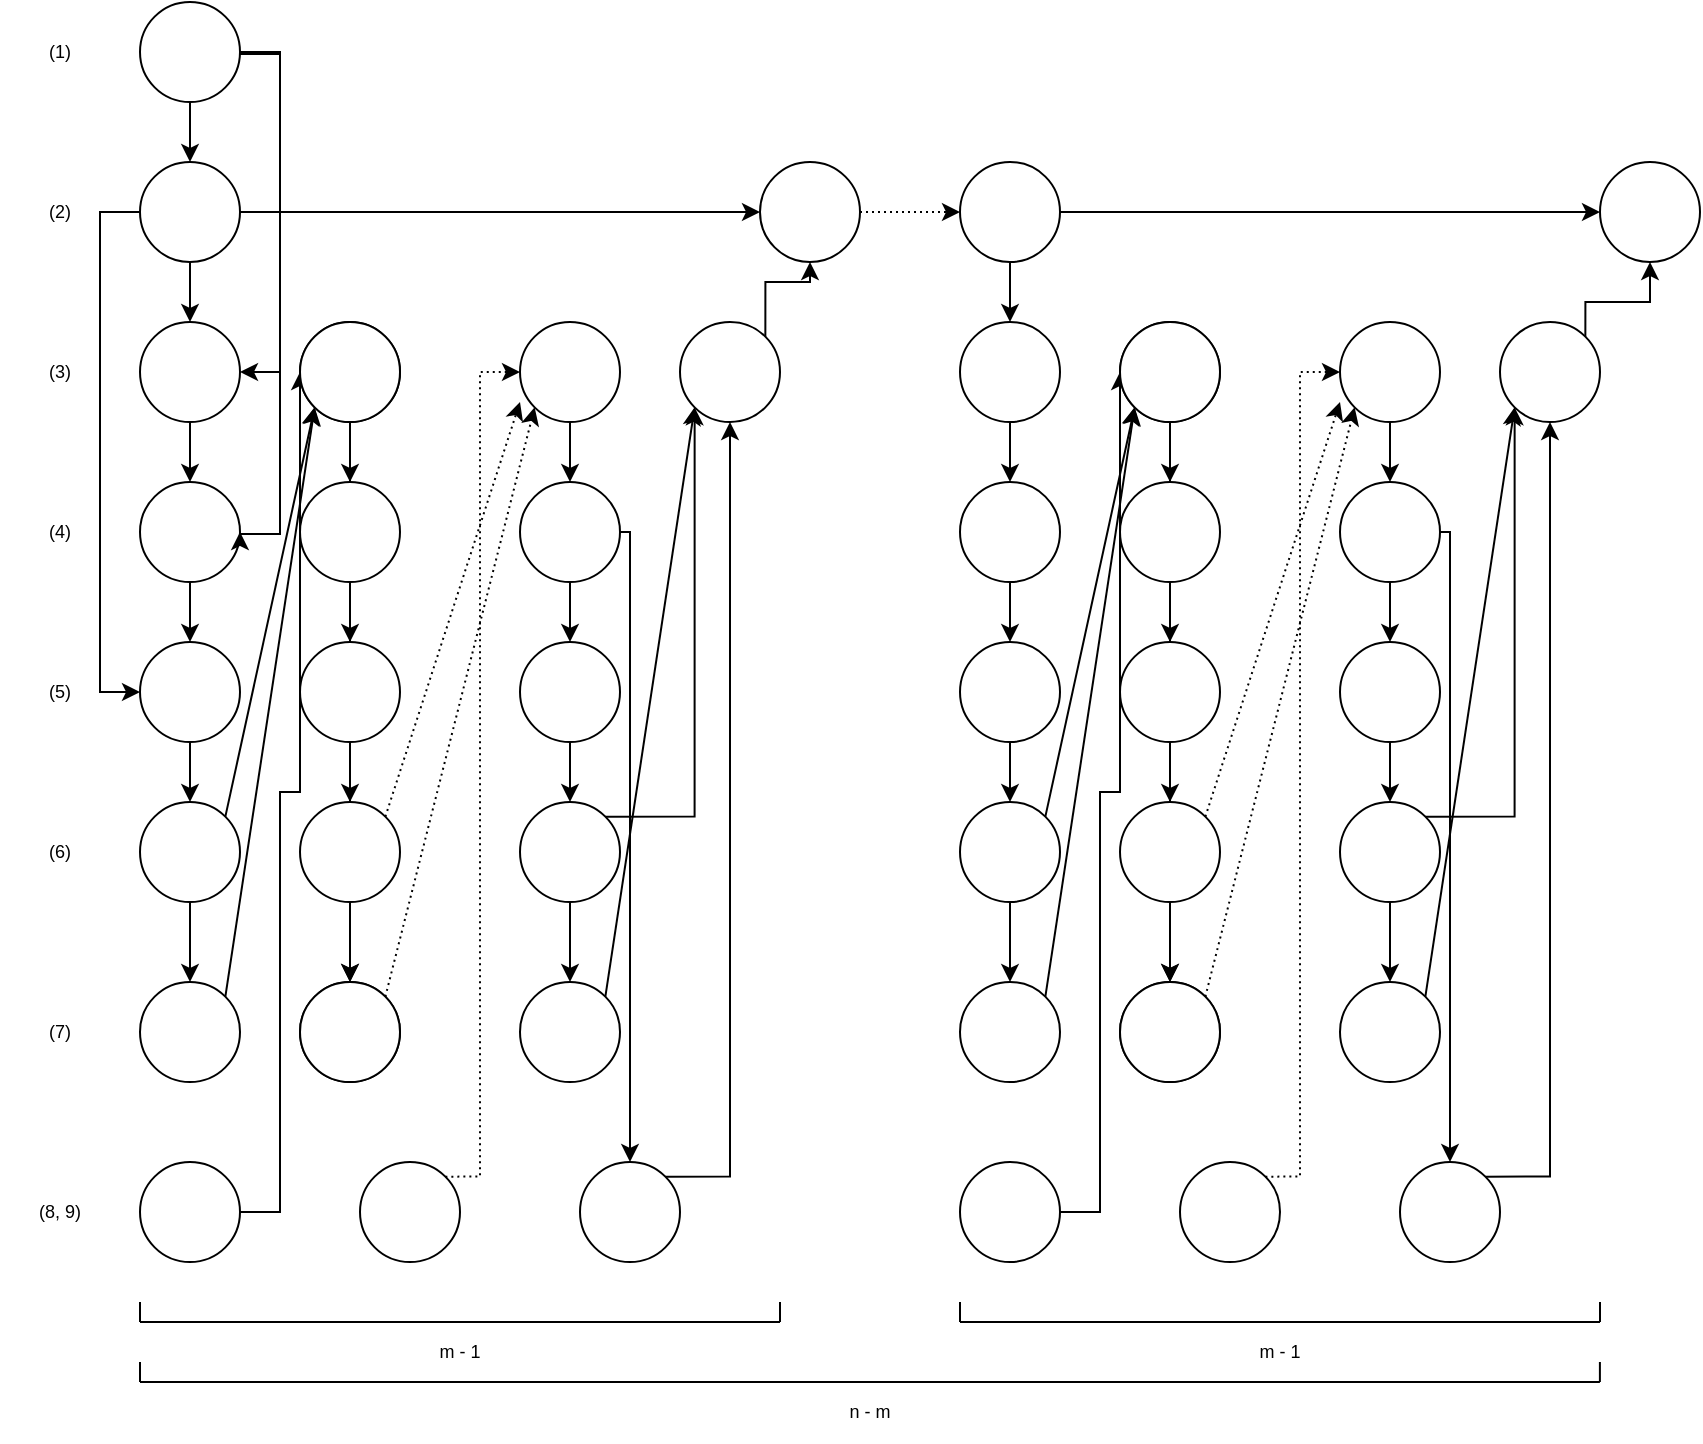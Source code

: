 <mxfile version="16.0.2" type="device"><diagram id="sURq20OMfc-YnosV0wpW" name="Page-1"><mxGraphModel dx="1632" dy="531" grid="1" gridSize="10" guides="1" tooltips="1" connect="1" arrows="1" fold="1" page="1" pageScale="1" pageWidth="850" pageHeight="1100" background="#ffffff" math="0" shadow="0"><root><mxCell id="0"/><mxCell id="1" parent="0"/><mxCell id="TVw897Wef1c1NhlZAb9E-41" style="rounded=0;orthogonalLoop=1;jettySize=auto;html=1;exitX=0.5;exitY=1;exitDx=0;exitDy=0;entryX=0.5;entryY=0;entryDx=0;entryDy=0;fontSize=9;edgeStyle=orthogonalEdgeStyle;" parent="1" source="TVw897Wef1c1NhlZAb9E-34" target="TVw897Wef1c1NhlZAb9E-35" edge="1"><mxGeometry relative="1" as="geometry"/></mxCell><mxCell id="iSG-apk0BqD0bDKb4TMQ-3" style="edgeStyle=orthogonalEdgeStyle;rounded=0;orthogonalLoop=1;jettySize=auto;html=1;exitX=1;exitY=0.5;exitDx=0;exitDy=0;entryX=1;entryY=0.5;entryDx=0;entryDy=0;" parent="1" source="TVw897Wef1c1NhlZAb9E-34" target="TVw897Wef1c1NhlZAb9E-42" edge="1"><mxGeometry relative="1" as="geometry"/></mxCell><mxCell id="TVw897Wef1c1NhlZAb9E-34" value="" style="ellipse;whiteSpace=wrap;html=1;aspect=fixed;" parent="1" vertex="1"><mxGeometry x="-70" y="680" width="50" height="50" as="geometry"/></mxCell><mxCell id="TVw897Wef1c1NhlZAb9E-43" style="edgeStyle=orthogonalEdgeStyle;rounded=0;orthogonalLoop=1;jettySize=auto;html=1;exitX=0.5;exitY=1;exitDx=0;exitDy=0;entryX=0.5;entryY=0;entryDx=0;entryDy=0;fontSize=9;" parent="1" source="TVw897Wef1c1NhlZAb9E-35" target="TVw897Wef1c1NhlZAb9E-42" edge="1"><mxGeometry relative="1" as="geometry"/></mxCell><mxCell id="iSG-apk0BqD0bDKb4TMQ-5" style="edgeStyle=orthogonalEdgeStyle;rounded=0;orthogonalLoop=1;jettySize=auto;html=1;exitX=1;exitY=0.5;exitDx=0;exitDy=0;entryX=0;entryY=0.5;entryDx=0;entryDy=0;" parent="1" source="TVw897Wef1c1NhlZAb9E-35" target="TVw897Wef1c1NhlZAb9E-60" edge="1"><mxGeometry relative="1" as="geometry"/></mxCell><mxCell id="iSG-apk0BqD0bDKb4TMQ-6" style="edgeStyle=orthogonalEdgeStyle;rounded=0;orthogonalLoop=1;jettySize=auto;html=1;exitX=0;exitY=0.5;exitDx=0;exitDy=0;entryX=0;entryY=0.5;entryDx=0;entryDy=0;" parent="1" source="TVw897Wef1c1NhlZAb9E-35" target="lGkMvu6hNAJr01wS9nYG-3" edge="1"><mxGeometry relative="1" as="geometry"/></mxCell><mxCell id="TVw897Wef1c1NhlZAb9E-35" value="" style="ellipse;whiteSpace=wrap;html=1;aspect=fixed;" parent="1" vertex="1"><mxGeometry x="-70" y="760" width="50" height="50" as="geometry"/></mxCell><mxCell id="TVw897Wef1c1NhlZAb9E-45" style="edgeStyle=orthogonalEdgeStyle;rounded=0;orthogonalLoop=1;jettySize=auto;html=1;exitX=0.5;exitY=1;exitDx=0;exitDy=0;entryX=0.5;entryY=0;entryDx=0;entryDy=0;fontSize=9;" parent="1" source="TVw897Wef1c1NhlZAb9E-42" target="TVw897Wef1c1NhlZAb9E-44" edge="1"><mxGeometry relative="1" as="geometry"/></mxCell><mxCell id="TVw897Wef1c1NhlZAb9E-42" value="" style="ellipse;whiteSpace=wrap;html=1;aspect=fixed;" parent="1" vertex="1"><mxGeometry x="-70" y="840" width="50" height="50" as="geometry"/></mxCell><mxCell id="lGkMvu6hNAJr01wS9nYG-6" style="edgeStyle=orthogonalEdgeStyle;rounded=0;orthogonalLoop=1;jettySize=auto;html=1;exitX=0.5;exitY=1;exitDx=0;exitDy=0;entryX=0.5;entryY=0;entryDx=0;entryDy=0;" parent="1" source="TVw897Wef1c1NhlZAb9E-44" target="lGkMvu6hNAJr01wS9nYG-3" edge="1"><mxGeometry relative="1" as="geometry"/></mxCell><mxCell id="TVw897Wef1c1NhlZAb9E-44" value="" style="ellipse;whiteSpace=wrap;html=1;aspect=fixed;" parent="1" vertex="1"><mxGeometry x="-70" y="920" width="50" height="50" as="geometry"/></mxCell><mxCell id="TVw897Wef1c1NhlZAb9E-49" style="edgeStyle=none;rounded=0;orthogonalLoop=1;jettySize=auto;html=1;exitX=0.5;exitY=1;exitDx=0;exitDy=0;entryX=0.5;entryY=0;entryDx=0;entryDy=0;fontSize=9;" parent="1" source="TVw897Wef1c1NhlZAb9E-46" target="TVw897Wef1c1NhlZAb9E-48" edge="1"><mxGeometry relative="1" as="geometry"/></mxCell><mxCell id="TVw897Wef1c1NhlZAb9E-46" value="" style="ellipse;whiteSpace=wrap;html=1;aspect=fixed;" parent="1" vertex="1"><mxGeometry x="10" y="840" width="50" height="50" as="geometry"/></mxCell><mxCell id="TVw897Wef1c1NhlZAb9E-57" style="edgeStyle=none;rounded=0;orthogonalLoop=1;jettySize=auto;html=1;exitX=1;exitY=0;exitDx=0;exitDy=0;entryX=0;entryY=1;entryDx=0;entryDy=0;fontSize=9;dashed=1;dashPattern=1 2;" parent="1" source="TVw897Wef1c1NhlZAb9E-48" edge="1"><mxGeometry relative="1" as="geometry"><mxPoint x="127.322" y="882.678" as="targetPoint"/></mxGeometry></mxCell><mxCell id="TVw897Wef1c1NhlZAb9E-48" value="" style="ellipse;whiteSpace=wrap;html=1;aspect=fixed;" parent="1" vertex="1"><mxGeometry x="10" y="1170" width="50" height="50" as="geometry"/></mxCell><mxCell id="iSG-apk0BqD0bDKb4TMQ-57" style="edgeStyle=orthogonalEdgeStyle;rounded=0;orthogonalLoop=1;jettySize=auto;html=1;exitX=1;exitY=0;exitDx=0;exitDy=0;entryX=0.5;entryY=1;entryDx=0;entryDy=0;" parent="1" source="TVw897Wef1c1NhlZAb9E-58" target="TVw897Wef1c1NhlZAb9E-60" edge="1"><mxGeometry relative="1" as="geometry"/></mxCell><mxCell id="TVw897Wef1c1NhlZAb9E-58" value="" style="ellipse;whiteSpace=wrap;html=1;aspect=fixed;" parent="1" vertex="1"><mxGeometry x="200" y="840" width="50" height="50" as="geometry"/></mxCell><mxCell id="TVw897Wef1c1NhlZAb9E-79" style="edgeStyle=none;rounded=0;orthogonalLoop=1;jettySize=auto;html=1;exitX=1;exitY=0.5;exitDx=0;exitDy=0;entryX=0;entryY=0.5;entryDx=0;entryDy=0;fontSize=9;dashed=1;dashPattern=1 2;" parent="1" source="TVw897Wef1c1NhlZAb9E-60" target="TVw897Wef1c1NhlZAb9E-63" edge="1"><mxGeometry relative="1" as="geometry"/></mxCell><mxCell id="TVw897Wef1c1NhlZAb9E-60" value="" style="ellipse;whiteSpace=wrap;html=1;aspect=fixed;" parent="1" vertex="1"><mxGeometry x="240" y="760" width="50" height="50" as="geometry"/></mxCell><mxCell id="TVw897Wef1c1NhlZAb9E-62" style="edgeStyle=orthogonalEdgeStyle;rounded=0;orthogonalLoop=1;jettySize=auto;html=1;exitX=0.5;exitY=1;exitDx=0;exitDy=0;entryX=0.5;entryY=0;entryDx=0;entryDy=0;fontSize=9;" parent="1" source="TVw897Wef1c1NhlZAb9E-63" edge="1"><mxGeometry relative="1" as="geometry"><mxPoint x="365" y="840" as="targetPoint"/></mxGeometry></mxCell><mxCell id="iSG-apk0BqD0bDKb4TMQ-12" style="edgeStyle=orthogonalEdgeStyle;rounded=0;orthogonalLoop=1;jettySize=auto;html=1;entryX=0;entryY=0.5;entryDx=0;entryDy=0;" parent="1" source="TVw897Wef1c1NhlZAb9E-63" target="TVw897Wef1c1NhlZAb9E-78" edge="1"><mxGeometry relative="1" as="geometry"/></mxCell><mxCell id="TVw897Wef1c1NhlZAb9E-63" value="" style="ellipse;whiteSpace=wrap;html=1;aspect=fixed;" parent="1" vertex="1"><mxGeometry x="340" y="760" width="50" height="50" as="geometry"/></mxCell><mxCell id="TVw897Wef1c1NhlZAb9E-78" value="" style="ellipse;whiteSpace=wrap;html=1;aspect=fixed;" parent="1" vertex="1"><mxGeometry x="660" y="760" width="50" height="50" as="geometry"/></mxCell><mxCell id="TVw897Wef1c1NhlZAb9E-90" value="m - 1" style="text;html=1;strokeColor=none;fillColor=none;align=center;verticalAlign=middle;whiteSpace=wrap;rounded=0;fontSize=9;" parent="1" vertex="1"><mxGeometry x="40" y="1340" width="100" height="30" as="geometry"/></mxCell><mxCell id="TVw897Wef1c1NhlZAb9E-96" value="n - m" style="text;html=1;strokeColor=none;fillColor=none;align=center;verticalAlign=middle;whiteSpace=wrap;rounded=0;fontSize=9;" parent="1" vertex="1"><mxGeometry x="225" y="1370" width="140" height="30" as="geometry"/></mxCell><mxCell id="TVw897Wef1c1NhlZAb9E-98" value="(1)" style="text;html=1;strokeColor=none;fillColor=none;align=center;verticalAlign=middle;whiteSpace=wrap;rounded=0;fontSize=9;" parent="1" vertex="1"><mxGeometry x="-140" y="690" width="60" height="30" as="geometry"/></mxCell><mxCell id="TVw897Wef1c1NhlZAb9E-99" value="(2)" style="text;html=1;strokeColor=none;fillColor=none;align=center;verticalAlign=middle;whiteSpace=wrap;rounded=0;fontSize=9;" parent="1" vertex="1"><mxGeometry x="-140" y="770" width="60" height="30" as="geometry"/></mxCell><mxCell id="TVw897Wef1c1NhlZAb9E-100" value="(3)" style="text;html=1;strokeColor=none;fillColor=none;align=center;verticalAlign=middle;whiteSpace=wrap;rounded=0;fontSize=9;" parent="1" vertex="1"><mxGeometry x="-140" y="850" width="60" height="30" as="geometry"/></mxCell><mxCell id="TVw897Wef1c1NhlZAb9E-101" value="(4)" style="text;html=1;strokeColor=none;fillColor=none;align=center;verticalAlign=middle;whiteSpace=wrap;rounded=0;fontSize=9;" parent="1" vertex="1"><mxGeometry x="-140" y="930" width="60" height="30" as="geometry"/></mxCell><mxCell id="TVw897Wef1c1NhlZAb9E-102" value="(5)" style="text;html=1;strokeColor=none;fillColor=none;align=center;verticalAlign=middle;whiteSpace=wrap;rounded=0;fontSize=9;" parent="1" vertex="1"><mxGeometry x="-140" y="1010" width="60" height="30" as="geometry"/></mxCell><mxCell id="TVw897Wef1c1NhlZAb9E-103" value="(6)" style="text;html=1;strokeColor=none;fillColor=none;align=center;verticalAlign=middle;whiteSpace=wrap;rounded=0;fontSize=9;" parent="1" vertex="1"><mxGeometry x="-140" y="1090" width="60" height="30" as="geometry"/></mxCell><mxCell id="EMcv5EtRvJFgsiE-WI07-4" value="(7)" style="text;html=1;strokeColor=none;fillColor=none;align=center;verticalAlign=middle;whiteSpace=wrap;rounded=0;fontSize=9;" parent="1" vertex="1"><mxGeometry x="-140" y="1180" width="60" height="30" as="geometry"/></mxCell><mxCell id="lGkMvu6hNAJr01wS9nYG-12" style="edgeStyle=none;rounded=0;orthogonalLoop=1;jettySize=auto;html=1;exitX=0.5;exitY=1;exitDx=0;exitDy=0;entryX=0.5;entryY=0;entryDx=0;entryDy=0;" parent="1" source="lGkMvu6hNAJr01wS9nYG-3" target="lGkMvu6hNAJr01wS9nYG-10" edge="1"><mxGeometry relative="1" as="geometry"/></mxCell><mxCell id="lGkMvu6hNAJr01wS9nYG-3" value="" style="ellipse;whiteSpace=wrap;html=1;aspect=fixed;" parent="1" vertex="1"><mxGeometry x="-70" y="1000" width="50" height="50" as="geometry"/></mxCell><mxCell id="lGkMvu6hNAJr01wS9nYG-7" value="(8, 9)" style="text;html=1;strokeColor=none;fillColor=none;align=center;verticalAlign=middle;whiteSpace=wrap;rounded=0;fontSize=9;" parent="1" vertex="1"><mxGeometry x="-140" y="1270" width="60" height="30" as="geometry"/></mxCell><mxCell id="iSG-apk0BqD0bDKb4TMQ-10" style="edgeStyle=orthogonalEdgeStyle;rounded=0;orthogonalLoop=1;jettySize=auto;html=1;exitX=1;exitY=0.5;exitDx=0;exitDy=0;entryX=0;entryY=0.5;entryDx=0;entryDy=0;" parent="1" source="lGkMvu6hNAJr01wS9nYG-8" target="lGkMvu6hNAJr01wS9nYG-15" edge="1"><mxGeometry relative="1" as="geometry"><Array as="points"><mxPoint y="1285"/><mxPoint y="1075"/><mxPoint x="10" y="1075"/></Array></mxGeometry></mxCell><mxCell id="lGkMvu6hNAJr01wS9nYG-8" value="" style="ellipse;whiteSpace=wrap;html=1;aspect=fixed;" parent="1" vertex="1"><mxGeometry x="-70" y="1260" width="50" height="50" as="geometry"/></mxCell><mxCell id="lGkMvu6hNAJr01wS9nYG-13" style="edgeStyle=none;rounded=0;orthogonalLoop=1;jettySize=auto;html=1;exitX=0.5;exitY=1;exitDx=0;exitDy=0;entryX=0.5;entryY=0;entryDx=0;entryDy=0;" parent="1" source="lGkMvu6hNAJr01wS9nYG-10" target="lGkMvu6hNAJr01wS9nYG-11" edge="1"><mxGeometry relative="1" as="geometry"/></mxCell><mxCell id="iSG-apk0BqD0bDKb4TMQ-7" style="rounded=0;orthogonalLoop=1;jettySize=auto;html=1;exitX=1;exitY=0;exitDx=0;exitDy=0;entryX=0;entryY=1;entryDx=0;entryDy=0;" parent="1" source="lGkMvu6hNAJr01wS9nYG-10" target="lGkMvu6hNAJr01wS9nYG-15" edge="1"><mxGeometry relative="1" as="geometry"/></mxCell><mxCell id="lGkMvu6hNAJr01wS9nYG-10" value="" style="ellipse;whiteSpace=wrap;html=1;aspect=fixed;" parent="1" vertex="1"><mxGeometry x="-70" y="1080" width="50" height="50" as="geometry"/></mxCell><mxCell id="iSG-apk0BqD0bDKb4TMQ-8" style="edgeStyle=none;rounded=0;orthogonalLoop=1;jettySize=auto;html=1;exitX=1;exitY=0;exitDx=0;exitDy=0;entryX=0;entryY=1;entryDx=0;entryDy=0;" parent="1" source="lGkMvu6hNAJr01wS9nYG-11" target="lGkMvu6hNAJr01wS9nYG-15" edge="1"><mxGeometry relative="1" as="geometry"/></mxCell><mxCell id="lGkMvu6hNAJr01wS9nYG-11" value="" style="ellipse;whiteSpace=wrap;html=1;aspect=fixed;" parent="1" vertex="1"><mxGeometry x="-70" y="1170" width="50" height="50" as="geometry"/></mxCell><mxCell id="lGkMvu6hNAJr01wS9nYG-14" style="edgeStyle=orthogonalEdgeStyle;rounded=0;orthogonalLoop=1;jettySize=auto;html=1;exitX=0.5;exitY=1;exitDx=0;exitDy=0;entryX=0.5;entryY=0;entryDx=0;entryDy=0;fontSize=9;" parent="1" source="lGkMvu6hNAJr01wS9nYG-15" target="lGkMvu6hNAJr01wS9nYG-18" edge="1"><mxGeometry relative="1" as="geometry"/></mxCell><mxCell id="lGkMvu6hNAJr01wS9nYG-15" value="" style="ellipse;whiteSpace=wrap;html=1;aspect=fixed;" parent="1" vertex="1"><mxGeometry x="10" y="840" width="50" height="50" as="geometry"/></mxCell><mxCell id="lGkMvu6hNAJr01wS9nYG-16" style="edgeStyle=orthogonalEdgeStyle;rounded=0;orthogonalLoop=1;jettySize=auto;html=1;exitX=0.5;exitY=1;exitDx=0;exitDy=0;entryX=0.5;entryY=0;entryDx=0;entryDy=0;" parent="1" source="lGkMvu6hNAJr01wS9nYG-18" target="lGkMvu6hNAJr01wS9nYG-20" edge="1"><mxGeometry relative="1" as="geometry"/></mxCell><mxCell id="lGkMvu6hNAJr01wS9nYG-18" value="" style="ellipse;whiteSpace=wrap;html=1;aspect=fixed;" parent="1" vertex="1"><mxGeometry x="10" y="920" width="50" height="50" as="geometry"/></mxCell><mxCell id="lGkMvu6hNAJr01wS9nYG-19" style="edgeStyle=none;rounded=0;orthogonalLoop=1;jettySize=auto;html=1;exitX=0.5;exitY=1;exitDx=0;exitDy=0;entryX=0.5;entryY=0;entryDx=0;entryDy=0;" parent="1" source="lGkMvu6hNAJr01wS9nYG-20" target="lGkMvu6hNAJr01wS9nYG-23" edge="1"><mxGeometry relative="1" as="geometry"/></mxCell><mxCell id="lGkMvu6hNAJr01wS9nYG-20" value="" style="ellipse;whiteSpace=wrap;html=1;aspect=fixed;" parent="1" vertex="1"><mxGeometry x="10" y="1000" width="50" height="50" as="geometry"/></mxCell><mxCell id="lGkMvu6hNAJr01wS9nYG-21" value="" style="ellipse;whiteSpace=wrap;html=1;aspect=fixed;" parent="1" vertex="1"><mxGeometry x="40" y="1260" width="50" height="50" as="geometry"/></mxCell><mxCell id="lGkMvu6hNAJr01wS9nYG-22" style="edgeStyle=none;rounded=0;orthogonalLoop=1;jettySize=auto;html=1;exitX=0.5;exitY=1;exitDx=0;exitDy=0;entryX=0.5;entryY=0;entryDx=0;entryDy=0;" parent="1" source="lGkMvu6hNAJr01wS9nYG-23" target="lGkMvu6hNAJr01wS9nYG-24" edge="1"><mxGeometry relative="1" as="geometry"/></mxCell><mxCell id="lGkMvu6hNAJr01wS9nYG-23" value="" style="ellipse;whiteSpace=wrap;html=1;aspect=fixed;" parent="1" vertex="1"><mxGeometry x="10" y="1080" width="50" height="50" as="geometry"/></mxCell><mxCell id="lGkMvu6hNAJr01wS9nYG-24" value="" style="ellipse;whiteSpace=wrap;html=1;aspect=fixed;" parent="1" vertex="1"><mxGeometry x="10" y="1170" width="50" height="50" as="geometry"/></mxCell><mxCell id="lGkMvu6hNAJr01wS9nYG-27" style="edgeStyle=orthogonalEdgeStyle;rounded=0;orthogonalLoop=1;jettySize=auto;html=1;exitX=0.5;exitY=1;exitDx=0;exitDy=0;entryX=0.5;entryY=0;entryDx=0;entryDy=0;fontSize=9;" parent="1" source="lGkMvu6hNAJr01wS9nYG-28" target="lGkMvu6hNAJr01wS9nYG-31" edge="1"><mxGeometry relative="1" as="geometry"/></mxCell><mxCell id="lGkMvu6hNAJr01wS9nYG-28" value="" style="ellipse;whiteSpace=wrap;html=1;aspect=fixed;" parent="1" vertex="1"><mxGeometry x="120" y="840" width="50" height="50" as="geometry"/></mxCell><mxCell id="lGkMvu6hNAJr01wS9nYG-29" style="edgeStyle=orthogonalEdgeStyle;rounded=0;orthogonalLoop=1;jettySize=auto;html=1;exitX=0.5;exitY=1;exitDx=0;exitDy=0;entryX=0.5;entryY=0;entryDx=0;entryDy=0;" parent="1" source="lGkMvu6hNAJr01wS9nYG-31" target="lGkMvu6hNAJr01wS9nYG-33" edge="1"><mxGeometry relative="1" as="geometry"/></mxCell><mxCell id="lGkMvu6hNAJr01wS9nYG-30" style="rounded=0;orthogonalLoop=1;jettySize=auto;html=1;exitX=1;exitY=0.5;exitDx=0;exitDy=0;entryX=0.5;entryY=0;entryDx=0;entryDy=0;edgeStyle=orthogonalEdgeStyle;" parent="1" source="lGkMvu6hNAJr01wS9nYG-31" target="lGkMvu6hNAJr01wS9nYG-34" edge="1"><mxGeometry relative="1" as="geometry"><Array as="points"><mxPoint x="175" y="945"/></Array></mxGeometry></mxCell><mxCell id="lGkMvu6hNAJr01wS9nYG-31" value="" style="ellipse;whiteSpace=wrap;html=1;aspect=fixed;" parent="1" vertex="1"><mxGeometry x="120" y="920" width="50" height="50" as="geometry"/></mxCell><mxCell id="lGkMvu6hNAJr01wS9nYG-32" style="edgeStyle=none;rounded=0;orthogonalLoop=1;jettySize=auto;html=1;exitX=0.5;exitY=1;exitDx=0;exitDy=0;entryX=0.5;entryY=0;entryDx=0;entryDy=0;" parent="1" source="lGkMvu6hNAJr01wS9nYG-33" target="lGkMvu6hNAJr01wS9nYG-36" edge="1"><mxGeometry relative="1" as="geometry"/></mxCell><mxCell id="lGkMvu6hNAJr01wS9nYG-33" value="" style="ellipse;whiteSpace=wrap;html=1;aspect=fixed;" parent="1" vertex="1"><mxGeometry x="120" y="1000" width="50" height="50" as="geometry"/></mxCell><mxCell id="lGkMvu6hNAJr01wS9nYG-40" style="edgeStyle=orthogonalEdgeStyle;rounded=0;orthogonalLoop=1;jettySize=auto;html=1;exitX=1;exitY=0;exitDx=0;exitDy=0;entryX=0.5;entryY=1;entryDx=0;entryDy=0;" parent="1" source="lGkMvu6hNAJr01wS9nYG-34" target="TVw897Wef1c1NhlZAb9E-58" edge="1"><mxGeometry relative="1" as="geometry"><Array as="points"><mxPoint x="225" y="1267"/></Array></mxGeometry></mxCell><mxCell id="lGkMvu6hNAJr01wS9nYG-34" value="" style="ellipse;whiteSpace=wrap;html=1;aspect=fixed;" parent="1" vertex="1"><mxGeometry x="150" y="1260" width="50" height="50" as="geometry"/></mxCell><mxCell id="lGkMvu6hNAJr01wS9nYG-35" style="edgeStyle=none;rounded=0;orthogonalLoop=1;jettySize=auto;html=1;exitX=0.5;exitY=1;exitDx=0;exitDy=0;entryX=0.5;entryY=0;entryDx=0;entryDy=0;" parent="1" source="lGkMvu6hNAJr01wS9nYG-36" target="lGkMvu6hNAJr01wS9nYG-37" edge="1"><mxGeometry relative="1" as="geometry"/></mxCell><mxCell id="iSG-apk0BqD0bDKb4TMQ-11" style="edgeStyle=orthogonalEdgeStyle;rounded=0;orthogonalLoop=1;jettySize=auto;html=1;exitX=1;exitY=0;exitDx=0;exitDy=0;entryX=0;entryY=1;entryDx=0;entryDy=0;" parent="1" source="lGkMvu6hNAJr01wS9nYG-36" target="TVw897Wef1c1NhlZAb9E-58" edge="1"><mxGeometry relative="1" as="geometry"/></mxCell><mxCell id="lGkMvu6hNAJr01wS9nYG-36" value="" style="ellipse;whiteSpace=wrap;html=1;aspect=fixed;" parent="1" vertex="1"><mxGeometry x="120" y="1080" width="50" height="50" as="geometry"/></mxCell><mxCell id="lGkMvu6hNAJr01wS9nYG-41" style="rounded=0;orthogonalLoop=1;jettySize=auto;html=1;exitX=1;exitY=0;exitDx=0;exitDy=0;entryX=0;entryY=1;entryDx=0;entryDy=0;" parent="1" source="lGkMvu6hNAJr01wS9nYG-37" target="TVw897Wef1c1NhlZAb9E-58" edge="1"><mxGeometry relative="1" as="geometry"/></mxCell><mxCell id="lGkMvu6hNAJr01wS9nYG-37" value="" style="ellipse;whiteSpace=wrap;html=1;aspect=fixed;" parent="1" vertex="1"><mxGeometry x="120" y="1170" width="50" height="50" as="geometry"/></mxCell><mxCell id="lGkMvu6hNAJr01wS9nYG-38" style="edgeStyle=orthogonalEdgeStyle;rounded=0;orthogonalLoop=1;jettySize=auto;html=1;exitX=1;exitY=0;exitDx=0;exitDy=0;entryX=0;entryY=0.5;entryDx=0;entryDy=0;fontSize=9;dashed=1;dashPattern=1 2;" parent="1" source="lGkMvu6hNAJr01wS9nYG-21" target="lGkMvu6hNAJr01wS9nYG-28" edge="1"><mxGeometry relative="1" as="geometry"><mxPoint x="62.678" y="1187.322" as="sourcePoint"/><mxPoint x="137.322" y="892.678" as="targetPoint"/><Array as="points"><mxPoint x="100" y="1267"/><mxPoint x="100" y="865"/></Array></mxGeometry></mxCell><mxCell id="lGkMvu6hNAJr01wS9nYG-88" value="" style="group" parent="1" vertex="1" connectable="0"><mxGeometry x="-70" y="1330" width="320" height="10" as="geometry"/></mxCell><mxCell id="TVw897Wef1c1NhlZAb9E-82" value="" style="endArrow=none;html=1;rounded=0;fontSize=9;" parent="lGkMvu6hNAJr01wS9nYG-88" edge="1"><mxGeometry width="50" height="50" relative="1" as="geometry"><mxPoint y="10" as="sourcePoint"/><mxPoint x="320" y="10" as="targetPoint"/></mxGeometry></mxCell><mxCell id="TVw897Wef1c1NhlZAb9E-83" value="" style="endArrow=none;html=1;rounded=0;fontSize=9;" parent="lGkMvu6hNAJr01wS9nYG-88" edge="1"><mxGeometry width="50" height="50" relative="1" as="geometry"><mxPoint x="320" y="10" as="sourcePoint"/><mxPoint x="320" as="targetPoint"/></mxGeometry></mxCell><mxCell id="lGkMvu6hNAJr01wS9nYG-87" value="" style="endArrow=none;html=1;rounded=0;fontSize=9;" parent="lGkMvu6hNAJr01wS9nYG-88" edge="1"><mxGeometry width="50" height="50" relative="1" as="geometry"><mxPoint y="10" as="sourcePoint"/><mxPoint as="targetPoint"/></mxGeometry></mxCell><mxCell id="lGkMvu6hNAJr01wS9nYG-90" value="m - 1" style="text;html=1;strokeColor=none;fillColor=none;align=center;verticalAlign=middle;whiteSpace=wrap;rounded=0;fontSize=9;" parent="1" vertex="1"><mxGeometry x="450" y="1340" width="100" height="30" as="geometry"/></mxCell><mxCell id="lGkMvu6hNAJr01wS9nYG-91" value="" style="group" parent="1" vertex="1" connectable="0"><mxGeometry x="340" y="1330" width="320" height="10" as="geometry"/></mxCell><mxCell id="lGkMvu6hNAJr01wS9nYG-92" value="" style="endArrow=none;html=1;rounded=0;fontSize=9;" parent="lGkMvu6hNAJr01wS9nYG-91" edge="1"><mxGeometry width="50" height="50" relative="1" as="geometry"><mxPoint y="10" as="sourcePoint"/><mxPoint x="320" y="10" as="targetPoint"/></mxGeometry></mxCell><mxCell id="lGkMvu6hNAJr01wS9nYG-93" value="" style="endArrow=none;html=1;rounded=0;fontSize=9;" parent="lGkMvu6hNAJr01wS9nYG-91" edge="1"><mxGeometry width="50" height="50" relative="1" as="geometry"><mxPoint x="320" y="10" as="sourcePoint"/><mxPoint x="320" as="targetPoint"/></mxGeometry></mxCell><mxCell id="lGkMvu6hNAJr01wS9nYG-94" value="" style="endArrow=none;html=1;rounded=0;fontSize=9;" parent="lGkMvu6hNAJr01wS9nYG-91" edge="1"><mxGeometry width="50" height="50" relative="1" as="geometry"><mxPoint y="10" as="sourcePoint"/><mxPoint as="targetPoint"/></mxGeometry></mxCell><mxCell id="lGkMvu6hNAJr01wS9nYG-95" value="" style="group" parent="1" vertex="1" connectable="0"><mxGeometry x="-70" y="1360" width="730" height="10" as="geometry"/></mxCell><mxCell id="TVw897Wef1c1NhlZAb9E-93" value="" style="endArrow=none;html=1;rounded=0;fontSize=9;" parent="lGkMvu6hNAJr01wS9nYG-95" edge="1"><mxGeometry width="50" height="50" relative="1" as="geometry"><mxPoint y="10" as="sourcePoint"/><mxPoint x="729.948" y="10" as="targetPoint"/></mxGeometry></mxCell><mxCell id="TVw897Wef1c1NhlZAb9E-94" value="" style="endArrow=none;html=1;rounded=0;fontSize=9;" parent="lGkMvu6hNAJr01wS9nYG-95" edge="1"><mxGeometry width="50" height="50" relative="1" as="geometry"><mxPoint x="729.951" y="10" as="sourcePoint"/><mxPoint x="729.951" as="targetPoint"/><Array as="points"><mxPoint x="730" y="10"/></Array></mxGeometry></mxCell><mxCell id="TVw897Wef1c1NhlZAb9E-95" value="" style="endArrow=none;html=1;rounded=0;fontSize=9;" parent="lGkMvu6hNAJr01wS9nYG-95" edge="1"><mxGeometry width="50" height="50" relative="1" as="geometry"><mxPoint y="10" as="sourcePoint"/><mxPoint as="targetPoint"/></mxGeometry></mxCell><mxCell id="iSG-apk0BqD0bDKb4TMQ-1" style="edgeStyle=none;rounded=0;orthogonalLoop=1;jettySize=auto;html=1;exitX=1;exitY=0;exitDx=0;exitDy=0;entryX=0;entryY=0.8;entryDx=0;entryDy=0;fontSize=9;dashed=1;dashPattern=1 2;entryPerimeter=0;" parent="1" source="lGkMvu6hNAJr01wS9nYG-23" target="lGkMvu6hNAJr01wS9nYG-28" edge="1"><mxGeometry relative="1" as="geometry"><mxPoint x="137.322" y="892.678" as="targetPoint"/><mxPoint x="62.678" y="1187.322" as="sourcePoint"/></mxGeometry></mxCell><mxCell id="iSG-apk0BqD0bDKb4TMQ-4" style="edgeStyle=orthogonalEdgeStyle;rounded=0;orthogonalLoop=1;jettySize=auto;html=1;exitX=1;exitY=0.5;exitDx=0;exitDy=0;entryX=1;entryY=0.5;entryDx=0;entryDy=0;" parent="1" source="TVw897Wef1c1NhlZAb9E-34" target="TVw897Wef1c1NhlZAb9E-44" edge="1"><mxGeometry relative="1" as="geometry"><mxPoint x="-20" y="705" as="sourcePoint"/><mxPoint x="-10" y="910" as="targetPoint"/><Array as="points"><mxPoint y="706"/><mxPoint y="946"/></Array></mxGeometry></mxCell><mxCell id="iSG-apk0BqD0bDKb4TMQ-13" style="edgeStyle=orthogonalEdgeStyle;rounded=0;orthogonalLoop=1;jettySize=auto;html=1;exitX=0.5;exitY=1;exitDx=0;exitDy=0;entryX=0.5;entryY=0;entryDx=0;entryDy=0;fontSize=9;" parent="1" source="iSG-apk0BqD0bDKb4TMQ-14" target="iSG-apk0BqD0bDKb4TMQ-16" edge="1"><mxGeometry relative="1" as="geometry"/></mxCell><mxCell id="iSG-apk0BqD0bDKb4TMQ-14" value="" style="ellipse;whiteSpace=wrap;html=1;aspect=fixed;" parent="1" vertex="1"><mxGeometry x="340" y="840" width="50" height="50" as="geometry"/></mxCell><mxCell id="iSG-apk0BqD0bDKb4TMQ-15" style="edgeStyle=orthogonalEdgeStyle;rounded=0;orthogonalLoop=1;jettySize=auto;html=1;exitX=0.5;exitY=1;exitDx=0;exitDy=0;entryX=0.5;entryY=0;entryDx=0;entryDy=0;" parent="1" source="iSG-apk0BqD0bDKb4TMQ-16" target="iSG-apk0BqD0bDKb4TMQ-23" edge="1"><mxGeometry relative="1" as="geometry"/></mxCell><mxCell id="iSG-apk0BqD0bDKb4TMQ-16" value="" style="ellipse;whiteSpace=wrap;html=1;aspect=fixed;" parent="1" vertex="1"><mxGeometry x="340" y="920" width="50" height="50" as="geometry"/></mxCell><mxCell id="iSG-apk0BqD0bDKb4TMQ-17" style="edgeStyle=none;rounded=0;orthogonalLoop=1;jettySize=auto;html=1;exitX=0.5;exitY=1;exitDx=0;exitDy=0;entryX=0.5;entryY=0;entryDx=0;entryDy=0;fontSize=9;" parent="1" source="iSG-apk0BqD0bDKb4TMQ-18" target="iSG-apk0BqD0bDKb4TMQ-20" edge="1"><mxGeometry relative="1" as="geometry"/></mxCell><mxCell id="iSG-apk0BqD0bDKb4TMQ-18" value="" style="ellipse;whiteSpace=wrap;html=1;aspect=fixed;" parent="1" vertex="1"><mxGeometry x="420" y="840" width="50" height="50" as="geometry"/></mxCell><mxCell id="iSG-apk0BqD0bDKb4TMQ-19" style="edgeStyle=none;rounded=0;orthogonalLoop=1;jettySize=auto;html=1;exitX=1;exitY=0;exitDx=0;exitDy=0;entryX=0;entryY=1;entryDx=0;entryDy=0;fontSize=9;dashed=1;dashPattern=1 2;" parent="1" source="iSG-apk0BqD0bDKb4TMQ-20" edge="1"><mxGeometry relative="1" as="geometry"><mxPoint x="537.322" y="882.678" as="targetPoint"/></mxGeometry></mxCell><mxCell id="iSG-apk0BqD0bDKb4TMQ-20" value="" style="ellipse;whiteSpace=wrap;html=1;aspect=fixed;" parent="1" vertex="1"><mxGeometry x="420" y="1170" width="50" height="50" as="geometry"/></mxCell><mxCell id="iSG-apk0BqD0bDKb4TMQ-58" style="edgeStyle=orthogonalEdgeStyle;rounded=0;orthogonalLoop=1;jettySize=auto;html=1;exitX=1;exitY=0;exitDx=0;exitDy=0;entryX=0.5;entryY=1;entryDx=0;entryDy=0;" parent="1" source="iSG-apk0BqD0bDKb4TMQ-21" target="TVw897Wef1c1NhlZAb9E-78" edge="1"><mxGeometry relative="1" as="geometry"><Array as="points"><mxPoint x="653" y="830"/><mxPoint x="685" y="830"/></Array></mxGeometry></mxCell><mxCell id="iSG-apk0BqD0bDKb4TMQ-21" value="" style="ellipse;whiteSpace=wrap;html=1;aspect=fixed;" parent="1" vertex="1"><mxGeometry x="610" y="840" width="50" height="50" as="geometry"/></mxCell><mxCell id="iSG-apk0BqD0bDKb4TMQ-22" style="edgeStyle=none;rounded=0;orthogonalLoop=1;jettySize=auto;html=1;exitX=0.5;exitY=1;exitDx=0;exitDy=0;entryX=0.5;entryY=0;entryDx=0;entryDy=0;" parent="1" source="iSG-apk0BqD0bDKb4TMQ-23" target="iSG-apk0BqD0bDKb4TMQ-28" edge="1"><mxGeometry relative="1" as="geometry"/></mxCell><mxCell id="iSG-apk0BqD0bDKb4TMQ-23" value="" style="ellipse;whiteSpace=wrap;html=1;aspect=fixed;" parent="1" vertex="1"><mxGeometry x="340" y="1000" width="50" height="50" as="geometry"/></mxCell><mxCell id="iSG-apk0BqD0bDKb4TMQ-24" style="edgeStyle=orthogonalEdgeStyle;rounded=0;orthogonalLoop=1;jettySize=auto;html=1;exitX=1;exitY=0.5;exitDx=0;exitDy=0;entryX=0;entryY=0.5;entryDx=0;entryDy=0;" parent="1" source="iSG-apk0BqD0bDKb4TMQ-25" target="iSG-apk0BqD0bDKb4TMQ-32" edge="1"><mxGeometry relative="1" as="geometry"><Array as="points"><mxPoint x="410" y="1285"/><mxPoint x="410" y="1075"/><mxPoint x="420" y="1075"/></Array></mxGeometry></mxCell><mxCell id="iSG-apk0BqD0bDKb4TMQ-25" value="" style="ellipse;whiteSpace=wrap;html=1;aspect=fixed;" parent="1" vertex="1"><mxGeometry x="340" y="1260" width="50" height="50" as="geometry"/></mxCell><mxCell id="iSG-apk0BqD0bDKb4TMQ-26" style="edgeStyle=none;rounded=0;orthogonalLoop=1;jettySize=auto;html=1;exitX=0.5;exitY=1;exitDx=0;exitDy=0;entryX=0.5;entryY=0;entryDx=0;entryDy=0;" parent="1" source="iSG-apk0BqD0bDKb4TMQ-28" target="iSG-apk0BqD0bDKb4TMQ-30" edge="1"><mxGeometry relative="1" as="geometry"/></mxCell><mxCell id="iSG-apk0BqD0bDKb4TMQ-27" style="rounded=0;orthogonalLoop=1;jettySize=auto;html=1;exitX=1;exitY=0;exitDx=0;exitDy=0;entryX=0;entryY=1;entryDx=0;entryDy=0;" parent="1" source="iSG-apk0BqD0bDKb4TMQ-28" target="iSG-apk0BqD0bDKb4TMQ-32" edge="1"><mxGeometry relative="1" as="geometry"/></mxCell><mxCell id="iSG-apk0BqD0bDKb4TMQ-28" value="" style="ellipse;whiteSpace=wrap;html=1;aspect=fixed;" parent="1" vertex="1"><mxGeometry x="340" y="1080" width="50" height="50" as="geometry"/></mxCell><mxCell id="iSG-apk0BqD0bDKb4TMQ-29" style="edgeStyle=none;rounded=0;orthogonalLoop=1;jettySize=auto;html=1;exitX=1;exitY=0;exitDx=0;exitDy=0;entryX=0;entryY=1;entryDx=0;entryDy=0;" parent="1" source="iSG-apk0BqD0bDKb4TMQ-30" target="iSG-apk0BqD0bDKb4TMQ-32" edge="1"><mxGeometry relative="1" as="geometry"/></mxCell><mxCell id="iSG-apk0BqD0bDKb4TMQ-30" value="" style="ellipse;whiteSpace=wrap;html=1;aspect=fixed;" parent="1" vertex="1"><mxGeometry x="340" y="1170" width="50" height="50" as="geometry"/></mxCell><mxCell id="iSG-apk0BqD0bDKb4TMQ-31" style="edgeStyle=orthogonalEdgeStyle;rounded=0;orthogonalLoop=1;jettySize=auto;html=1;exitX=0.5;exitY=1;exitDx=0;exitDy=0;entryX=0.5;entryY=0;entryDx=0;entryDy=0;fontSize=9;" parent="1" source="iSG-apk0BqD0bDKb4TMQ-32" target="iSG-apk0BqD0bDKb4TMQ-34" edge="1"><mxGeometry relative="1" as="geometry"/></mxCell><mxCell id="iSG-apk0BqD0bDKb4TMQ-32" value="" style="ellipse;whiteSpace=wrap;html=1;aspect=fixed;" parent="1" vertex="1"><mxGeometry x="420" y="840" width="50" height="50" as="geometry"/></mxCell><mxCell id="iSG-apk0BqD0bDKb4TMQ-33" style="edgeStyle=orthogonalEdgeStyle;rounded=0;orthogonalLoop=1;jettySize=auto;html=1;exitX=0.5;exitY=1;exitDx=0;exitDy=0;entryX=0.5;entryY=0;entryDx=0;entryDy=0;" parent="1" source="iSG-apk0BqD0bDKb4TMQ-34" target="iSG-apk0BqD0bDKb4TMQ-36" edge="1"><mxGeometry relative="1" as="geometry"/></mxCell><mxCell id="iSG-apk0BqD0bDKb4TMQ-34" value="" style="ellipse;whiteSpace=wrap;html=1;aspect=fixed;" parent="1" vertex="1"><mxGeometry x="420" y="920" width="50" height="50" as="geometry"/></mxCell><mxCell id="iSG-apk0BqD0bDKb4TMQ-35" style="edgeStyle=none;rounded=0;orthogonalLoop=1;jettySize=auto;html=1;exitX=0.5;exitY=1;exitDx=0;exitDy=0;entryX=0.5;entryY=0;entryDx=0;entryDy=0;" parent="1" source="iSG-apk0BqD0bDKb4TMQ-36" target="iSG-apk0BqD0bDKb4TMQ-39" edge="1"><mxGeometry relative="1" as="geometry"/></mxCell><mxCell id="iSG-apk0BqD0bDKb4TMQ-36" value="" style="ellipse;whiteSpace=wrap;html=1;aspect=fixed;" parent="1" vertex="1"><mxGeometry x="420" y="1000" width="50" height="50" as="geometry"/></mxCell><mxCell id="iSG-apk0BqD0bDKb4TMQ-37" value="" style="ellipse;whiteSpace=wrap;html=1;aspect=fixed;" parent="1" vertex="1"><mxGeometry x="450" y="1260" width="50" height="50" as="geometry"/></mxCell><mxCell id="iSG-apk0BqD0bDKb4TMQ-38" style="edgeStyle=none;rounded=0;orthogonalLoop=1;jettySize=auto;html=1;exitX=0.5;exitY=1;exitDx=0;exitDy=0;entryX=0.5;entryY=0;entryDx=0;entryDy=0;" parent="1" source="iSG-apk0BqD0bDKb4TMQ-39" target="iSG-apk0BqD0bDKb4TMQ-40" edge="1"><mxGeometry relative="1" as="geometry"/></mxCell><mxCell id="iSG-apk0BqD0bDKb4TMQ-39" value="" style="ellipse;whiteSpace=wrap;html=1;aspect=fixed;" parent="1" vertex="1"><mxGeometry x="420" y="1080" width="50" height="50" as="geometry"/></mxCell><mxCell id="iSG-apk0BqD0bDKb4TMQ-40" value="" style="ellipse;whiteSpace=wrap;html=1;aspect=fixed;" parent="1" vertex="1"><mxGeometry x="420" y="1170" width="50" height="50" as="geometry"/></mxCell><mxCell id="iSG-apk0BqD0bDKb4TMQ-41" style="edgeStyle=orthogonalEdgeStyle;rounded=0;orthogonalLoop=1;jettySize=auto;html=1;exitX=0.5;exitY=1;exitDx=0;exitDy=0;entryX=0.5;entryY=0;entryDx=0;entryDy=0;fontSize=9;" parent="1" source="iSG-apk0BqD0bDKb4TMQ-42" target="iSG-apk0BqD0bDKb4TMQ-45" edge="1"><mxGeometry relative="1" as="geometry"/></mxCell><mxCell id="iSG-apk0BqD0bDKb4TMQ-42" value="" style="ellipse;whiteSpace=wrap;html=1;aspect=fixed;" parent="1" vertex="1"><mxGeometry x="530" y="840" width="50" height="50" as="geometry"/></mxCell><mxCell id="iSG-apk0BqD0bDKb4TMQ-43" style="edgeStyle=orthogonalEdgeStyle;rounded=0;orthogonalLoop=1;jettySize=auto;html=1;exitX=0.5;exitY=1;exitDx=0;exitDy=0;entryX=0.5;entryY=0;entryDx=0;entryDy=0;" parent="1" source="iSG-apk0BqD0bDKb4TMQ-45" target="iSG-apk0BqD0bDKb4TMQ-47" edge="1"><mxGeometry relative="1" as="geometry"/></mxCell><mxCell id="iSG-apk0BqD0bDKb4TMQ-44" style="rounded=0;orthogonalLoop=1;jettySize=auto;html=1;exitX=1;exitY=0.5;exitDx=0;exitDy=0;entryX=0.5;entryY=0;entryDx=0;entryDy=0;edgeStyle=orthogonalEdgeStyle;" parent="1" source="iSG-apk0BqD0bDKb4TMQ-45" target="iSG-apk0BqD0bDKb4TMQ-49" edge="1"><mxGeometry relative="1" as="geometry"><Array as="points"><mxPoint x="585" y="945"/></Array></mxGeometry></mxCell><mxCell id="iSG-apk0BqD0bDKb4TMQ-45" value="" style="ellipse;whiteSpace=wrap;html=1;aspect=fixed;" parent="1" vertex="1"><mxGeometry x="530" y="920" width="50" height="50" as="geometry"/></mxCell><mxCell id="iSG-apk0BqD0bDKb4TMQ-46" style="edgeStyle=none;rounded=0;orthogonalLoop=1;jettySize=auto;html=1;exitX=0.5;exitY=1;exitDx=0;exitDy=0;entryX=0.5;entryY=0;entryDx=0;entryDy=0;" parent="1" source="iSG-apk0BqD0bDKb4TMQ-47" target="iSG-apk0BqD0bDKb4TMQ-52" edge="1"><mxGeometry relative="1" as="geometry"/></mxCell><mxCell id="iSG-apk0BqD0bDKb4TMQ-47" value="" style="ellipse;whiteSpace=wrap;html=1;aspect=fixed;" parent="1" vertex="1"><mxGeometry x="530" y="1000" width="50" height="50" as="geometry"/></mxCell><mxCell id="iSG-apk0BqD0bDKb4TMQ-48" style="edgeStyle=orthogonalEdgeStyle;rounded=0;orthogonalLoop=1;jettySize=auto;html=1;exitX=1;exitY=0;exitDx=0;exitDy=0;entryX=0.5;entryY=1;entryDx=0;entryDy=0;" parent="1" source="iSG-apk0BqD0bDKb4TMQ-49" target="iSG-apk0BqD0bDKb4TMQ-21" edge="1"><mxGeometry relative="1" as="geometry"><Array as="points"><mxPoint x="635" y="1267"/></Array></mxGeometry></mxCell><mxCell id="iSG-apk0BqD0bDKb4TMQ-49" value="" style="ellipse;whiteSpace=wrap;html=1;aspect=fixed;" parent="1" vertex="1"><mxGeometry x="560" y="1260" width="50" height="50" as="geometry"/></mxCell><mxCell id="iSG-apk0BqD0bDKb4TMQ-50" style="edgeStyle=none;rounded=0;orthogonalLoop=1;jettySize=auto;html=1;exitX=0.5;exitY=1;exitDx=0;exitDy=0;entryX=0.5;entryY=0;entryDx=0;entryDy=0;" parent="1" source="iSG-apk0BqD0bDKb4TMQ-52" target="iSG-apk0BqD0bDKb4TMQ-54" edge="1"><mxGeometry relative="1" as="geometry"/></mxCell><mxCell id="iSG-apk0BqD0bDKb4TMQ-51" style="edgeStyle=orthogonalEdgeStyle;rounded=0;orthogonalLoop=1;jettySize=auto;html=1;exitX=1;exitY=0;exitDx=0;exitDy=0;entryX=0;entryY=1;entryDx=0;entryDy=0;" parent="1" source="iSG-apk0BqD0bDKb4TMQ-52" target="iSG-apk0BqD0bDKb4TMQ-21" edge="1"><mxGeometry relative="1" as="geometry"/></mxCell><mxCell id="iSG-apk0BqD0bDKb4TMQ-52" value="" style="ellipse;whiteSpace=wrap;html=1;aspect=fixed;" parent="1" vertex="1"><mxGeometry x="530" y="1080" width="50" height="50" as="geometry"/></mxCell><mxCell id="iSG-apk0BqD0bDKb4TMQ-53" style="rounded=0;orthogonalLoop=1;jettySize=auto;html=1;exitX=1;exitY=0;exitDx=0;exitDy=0;entryX=0;entryY=1;entryDx=0;entryDy=0;" parent="1" source="iSG-apk0BqD0bDKb4TMQ-54" target="iSG-apk0BqD0bDKb4TMQ-21" edge="1"><mxGeometry relative="1" as="geometry"/></mxCell><mxCell id="iSG-apk0BqD0bDKb4TMQ-54" value="" style="ellipse;whiteSpace=wrap;html=1;aspect=fixed;" parent="1" vertex="1"><mxGeometry x="530" y="1170" width="50" height="50" as="geometry"/></mxCell><mxCell id="iSG-apk0BqD0bDKb4TMQ-55" style="edgeStyle=orthogonalEdgeStyle;rounded=0;orthogonalLoop=1;jettySize=auto;html=1;exitX=1;exitY=0;exitDx=0;exitDy=0;entryX=0;entryY=0.5;entryDx=0;entryDy=0;fontSize=9;dashed=1;dashPattern=1 2;" parent="1" source="iSG-apk0BqD0bDKb4TMQ-37" target="iSG-apk0BqD0bDKb4TMQ-42" edge="1"><mxGeometry relative="1" as="geometry"><mxPoint x="472.678" y="1187.322" as="sourcePoint"/><mxPoint x="547.322" y="892.678" as="targetPoint"/><Array as="points"><mxPoint x="510" y="1267"/><mxPoint x="510" y="865"/></Array></mxGeometry></mxCell><mxCell id="iSG-apk0BqD0bDKb4TMQ-56" style="edgeStyle=none;rounded=0;orthogonalLoop=1;jettySize=auto;html=1;exitX=1;exitY=0;exitDx=0;exitDy=0;entryX=0;entryY=0.8;entryDx=0;entryDy=0;fontSize=9;dashed=1;dashPattern=1 2;entryPerimeter=0;" parent="1" source="iSG-apk0BqD0bDKb4TMQ-39" target="iSG-apk0BqD0bDKb4TMQ-42" edge="1"><mxGeometry relative="1" as="geometry"><mxPoint x="547.322" y="892.678" as="targetPoint"/><mxPoint x="472.678" y="1187.322" as="sourcePoint"/></mxGeometry></mxCell></root></mxGraphModel></diagram></mxfile>